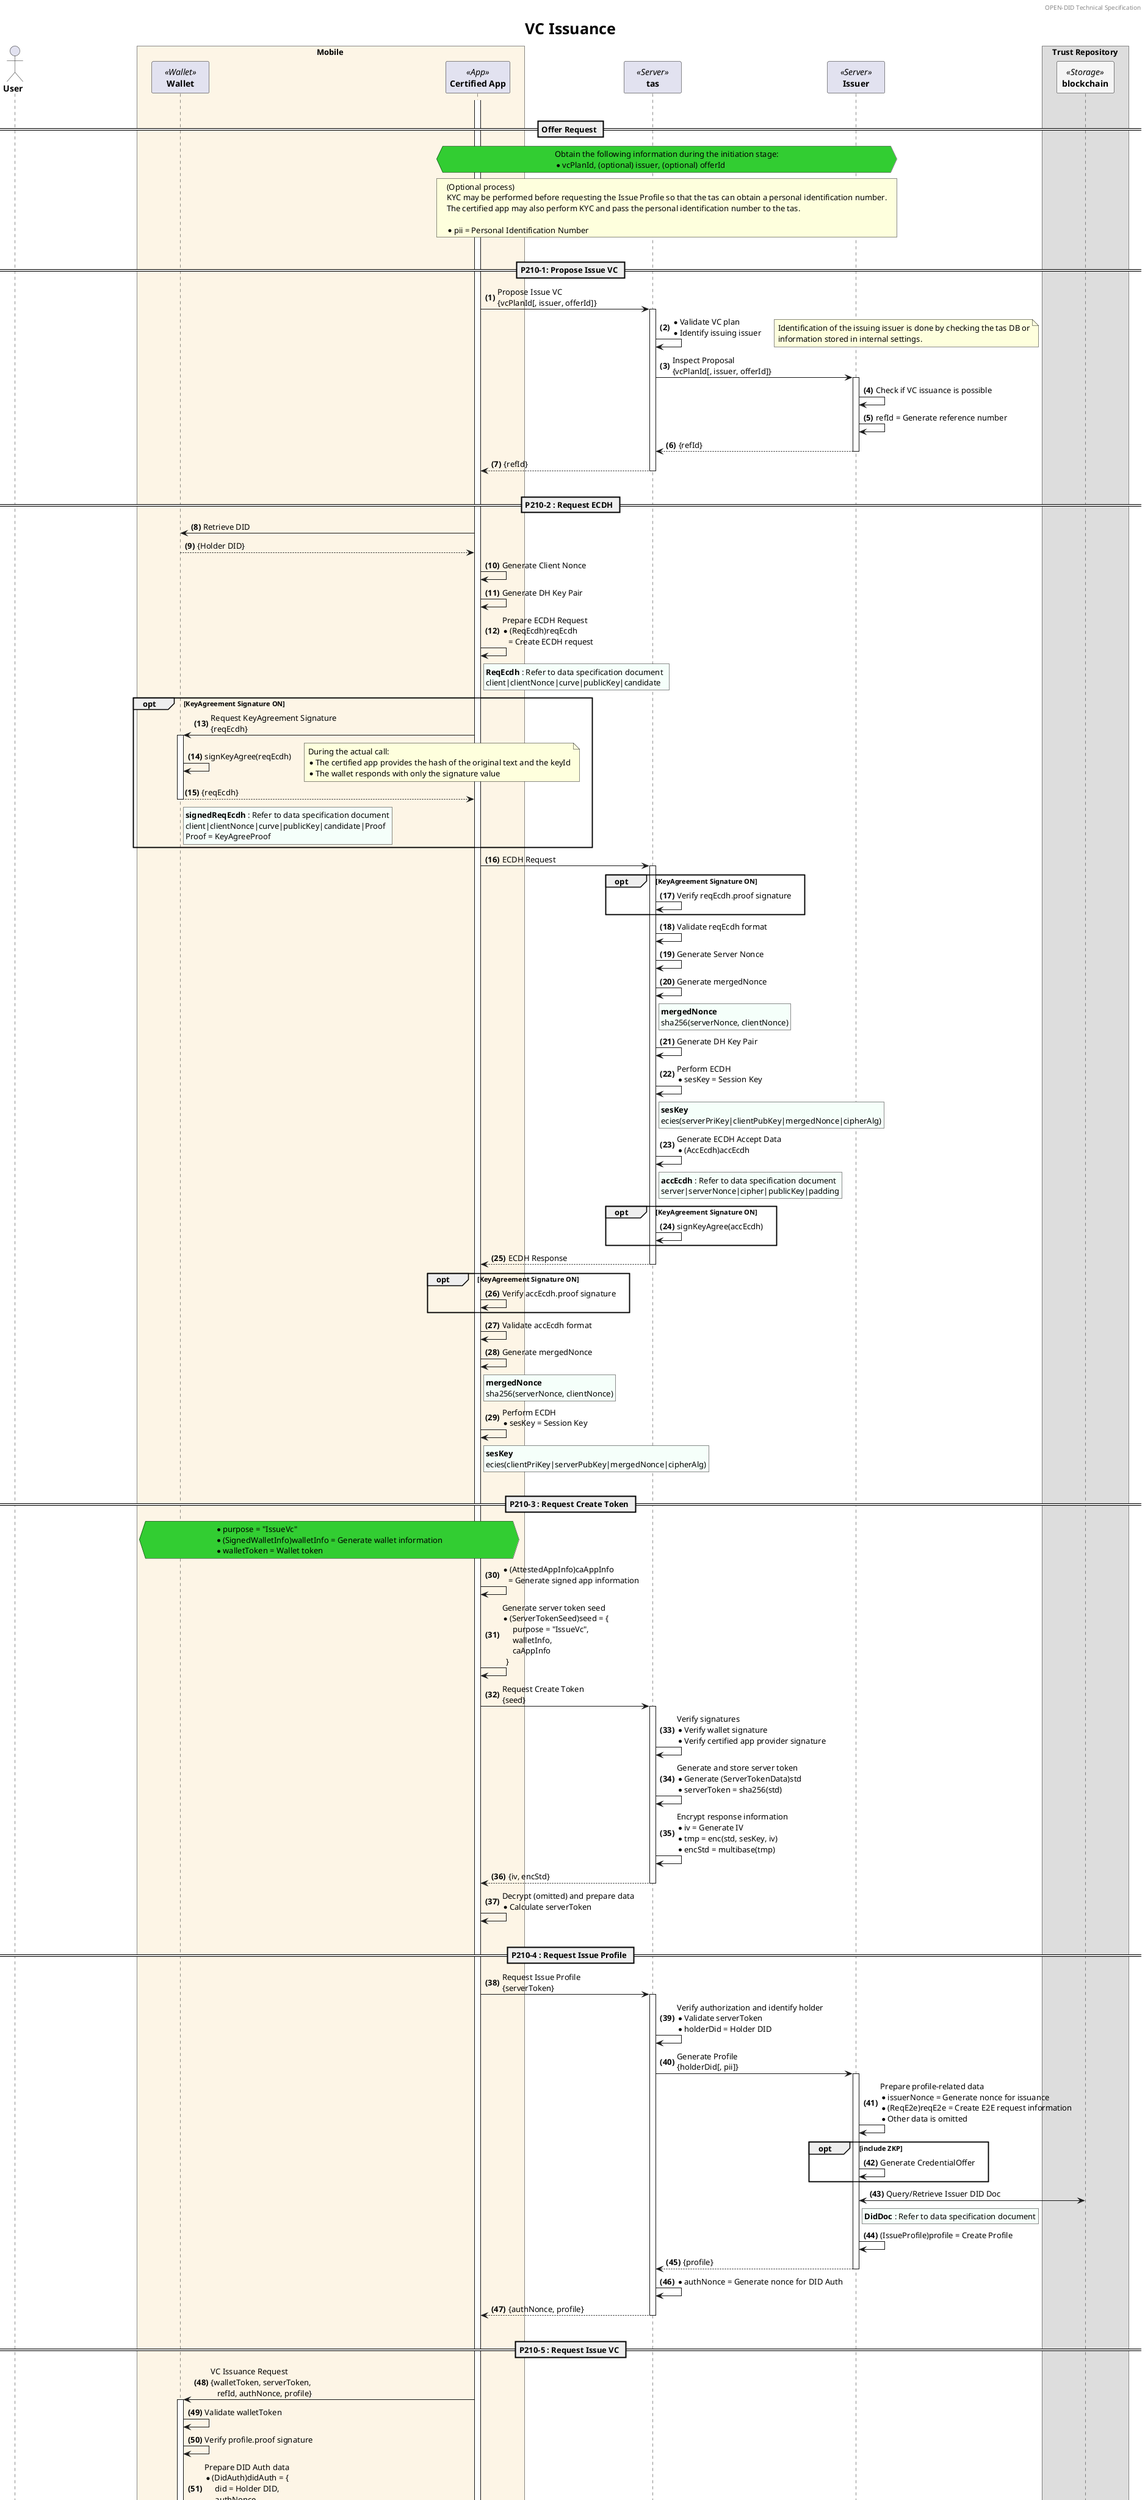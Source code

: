 @startuml P210_issue_vc
'- - - - - - - - - - - - - - - - - - - - - - - - - - - - - - - - - - - - - - - - - - - - - - - - - - - - - - - - - - -
' Configuration
'- - - - - - - - - - - - - - - - - - - - - - - - - - - - - - - - - - - - - - - - - - - - - - - - - - - - - - - - - - -
'=== Header and Footer ===
header OPEN-DID Technical Specification
footer
  	Page %page% of %lastpage% at %date("yyyy-MM-dd hh:mm:ss")
end footer

'=== Title ===
title
	<size:25>VC Issuance</size>
end title

'=== Options ===
' Autonumbering: ex) "<b>000." => Display a 3-digit number with leading zeros
autonumber "<b>(#)</b>"
' Hide the participant box at the bottom of the page
'hide footbox

'=== Constants ===

!$refdoc = "Refer to separate document"
!$doc = "Refer to data specification document"

'=== Participants ===
skinparam ParticipantPadding 20
skinparam BoxPadding 20
skinparam MaxMessageSize 500
skinparam MinClassWidth 80

actor "**User**" as user
box Mobile #OldLace
    participant "**Wallet**" as wal <<Wallet>>
    participant "**Certified App**" as ca <<App>>
end box
participant "**tas**" as tas <<Server>>
participant "**Issuer**" as vf <<Server>>

box Trust Repository
    participant "**blockchain**" as BC <<Storage>> #WhiteSmoke
end box

|||
== Offer Request ==

hnote over ca, vf #LimeGreen
    Obtain the following information during the initiation stage:
    * vcPlanId, (optional) issuer, (optional) offerId
end hnote

rnote over ca, vf
    (Optional process)
    KYC may be performed before requesting the Issue Profile so that the tas can obtain a personal identification number.
    The certified app may also perform KYC and pass the personal identification number to the tas.
    
    * pii = Personal Identification Number
end rnote

|||
== P210-1: Propose Issue VC ==

activate ca

ca -> tas ++: Propose Issue VC\n{vcPlanId[, issuer, offerId]}
    tas -> tas: * Validate VC plan\n* Identify issuing issuer
    note right
        Identification of the issuing issuer is done by checking the tas DB or
        information stored in internal settings.
    end note
    tas -> vf ++: Inspect Proposal\n{vcPlanId[, issuer, offerId]}
        vf -> vf: Check if VC issuance is possible
        vf -> vf: refId = Generate reference number
    return {refId}
return {refId}

|||
== P210-2 : Request ECDH ==

ca -> wal: Retrieve DID
return {Holder DID}
ca -> ca: Generate Client Nonce
ca -> ca: Generate DH Key Pair
ca -> ca: Prepare ECDH Request\
            \n* (ReqEcdh)reqEcdh\
            \n   = Create ECDH request

rnote right of ca #MintCream
    **ReqEcdh** : $doc  
    client|clientNonce|curve|publicKey|candidate
end note

opt KeyAgreement Signature ON
    ca -> wal ++: Request KeyAgreement Signature\n{reqEcdh}
        wal -> wal: signKeyAgree(reqEcdh)
        note right
            During the actual call:
            * The certified app provides the hash of the original text and the keyId
            * The wallet responds with only the signature value
        end note
    return {reqEcdh}
    rnote right of wal #MintCream
        **signedReqEcdh** : $doc
        client|clientNonce|curve|publicKey|candidate|Proof  
        Proof = KeyAgreeProof
    end note
end



ca -> tas++ : ECDH Request
    opt KeyAgreement Signature ON
        tas -> tas: Verify reqEcdh.proof signature
    end

    tas -> tas : Validate reqEcdh format
    tas -> tas : Generate Server Nonce
    tas -> tas : Generate mergedNonce
    rnote right of tas #MintCream
        **mergedNonce**
        sha256(serverNonce, clientNonce)
    end note
    tas -> tas: Generate DH Key Pair

    tas -> tas: Perform ECDH\
                \n* sesKey = Session Key\

    rnote right of tas #MintCream
        **sesKey**
        ecies(serverPriKey|clientPubKey|mergedNonce|cipherAlg)
    end note
    tas -> tas: Generate ECDH Accept Data\
                \n* (AccEcdh)accEcdh
    rnote right of tas #MintCream
        **accEcdh** : $doc
        server|serverNonce|cipher|publicKey|padding
    end note
    opt KeyAgreement Signature ON
        tas -> tas: signKeyAgree(accEcdh)
    end

return ECDH Response

opt KeyAgreement Signature ON
    ca -> ca: Verify accEcdh.proof signature
end
ca -> ca : Validate accEcdh format
ca -> ca : Generate mergedNonce
rnote right of ca #MintCream
    **mergedNonce**
    sha256(serverNonce, clientNonce)
end note
ca -> ca: Perform ECDH\n* sesKey = Session Key

rnote right of ca #MintCream
    **sesKey**
    ecies(clientPriKey|serverPubKey|mergedNonce|cipherAlg)
end note

|||
== P210-3 : Request Create Token ==

hnote over ca, wal #LimeGreen
    * purpose = "IssueVc"
    * (SignedWalletInfo)walletInfo = Generate wallet information
    * walletToken = Wallet token
end hnote

ca -> ca: * (AttestedAppInfo)caAppInfo\
        \n   = Generate signed app information
ca -> ca: Generate server token seed\
        \n* (ServerTokenSeed)seed = {\
        \n     purpose = "IssueVc",\
        \n     walletInfo,\
        \n     caAppInfo\
        \n  }

ca -> tas ++: Request Create Token\n{seed}
    tas -> tas: Verify signatures\
            \n* Verify wallet signature\
            \n* Verify certified app provider signature
    tas -> tas: Generate and store server token\
            \n* Generate (ServerTokenData)std\
            \n* serverToken = sha256(std)
    tas -> tas: Encrypt response information\
            \n* iv = Generate IV\
            \n* tmp = enc(std, sesKey, iv)\
            \n* encStd = multibase(tmp)
return {iv, encStd}

ca -> ca: Decrypt (omitted) and prepare data\
        \n* Calculate serverToken



|||
== P210-4 : Request Issue Profile ==

ca -> tas ++: Request Issue Profile\n{serverToken}
    tas -> tas: Verify authorization and identify holder\
            \n* Validate serverToken\
            \n* holderDid = Holder DID
    tas -> vf ++: Generate Profile\n{holderDid[, pii]}
        vf -> vf: Prepare profile-related data\
                \n* issuerNonce = Generate nonce for issuance\
                \n* (ReqE2e)reqE2e = Create E2E request information\
                \n* Other data is omitted
                opt include ZKP 
                    vf -> vf : Generate CredentialOffer
                end
        vf <-> BC: Query/Retrieve Issuer DID Doc
                rnote right of vf #MintCream    
                    **DidDoc** : $doc
                end note
        vf -> vf: (IssueProfile)profile = Create Profile
    return {profile}
    tas -> tas: * authNonce = Generate nonce for DID Auth
return {authNonce, profile}


|||
== P210-5 : Request Issue VC ==

ca -> wal ++: VC Issuance Request\n{walletToken, serverToken,\
        \n   refId, authNonce, profile}
    wal -> wal: Validate walletToken

    wal -> wal: Verify profile.proof signature
    wal -> wal: Prepare DID Auth data\
        \n* (DidAuth)didAuth = {\
        \n     did = Holder DID,\
        \n     authNonce\
        \n  }
    user -[#Blue]\ wal: User authentication (non-standard)
    wal -> wal: signAuth(didAuth)

    wal -> wal: Perform ECDH for E2E\
            \n* _, pubKeyE2E = Generate ECC key pair\
            \n* e2eKey = Generate encryption key using E2E data from the profile\
            \n* iv = Generate IV\
            \n* (AccE2e)accE2e = {pubKeyE2E, iv}\
            \n* signKeyAgree(accE2e)
    wal -> wal: Generate and encrypt issuance request information\
            \n* Generate (ReqVc)reqVc\
            \n* encReqVc = enc(data, e2eKey, iv)
            opt include ZKP 
                wal -> wal : inquery credDef from trust repository, Create/Manage Master Secrets
                wal -> wal : Generate credentialRequest include in reqVc
            end

    wal -> tas ++: Request Issue VC\n{serverToken, didAuth, accE2e, encReqVc}
        tas -> tas: Validate serverToken
        tas -> tas: Validate DID Auth\
                \n* Verify didAuth.proof\
                \n* Check if authNonce matches
        tas -> vf ++: Issue VC\n{accE2e, encReqVc}
            vf -> vf: Perform ECDH for E2E\
                    \n* Verify accE2e.proof\
                    \n* Generate e2eKey\
                    \n* iv = accE2e.iv
            vf -> vf: Decrypt encReqVc\
                    \n* tmp = debase(encReqVc)\
                    \n* reqVc = dec(tmp, e2eKey, iv)
            vf -> vf: Validate reqVc against IssueProfile\
                    \n* Check if refId matches\
                    \n* Check if profile.id matches\
                    \n* Check if profile.issuerNonce matches
            vf <-> BC: Retrieve Issuer DID Doc
                rnote right of vf #MintCream    
                    **DidDoc** : $doc
                end note
            vf -> vf: vc = **Issue or Reissue VC**  
                 opt include ZKP
                    vf -> vf : vc -> credInfo
                    note right of vf
                        credInfo = {
                            vc = {...},
                            credential = {...}
                        }
                    end note
                end          
            vf -> BC: Generate/Register vcMeta
                rnote right of vf #MintCream    
                    **vcMeta** : $doc
                end note
            vf -> vf: Encrypt vc\
                    \n* iv = Generate IV\
                    \n* tmp = enc(vc, e2eKey, iv)\
                    \n* encVc = multibase(tmp)
        return {encVc, iv}
    return {encVc, iv}

    wal -> wal: Decrypt encVc\
            \n* tmp = debase(encVc)\
            \n* credInfo = dec(tmp, e2eKey, iv)\
            \n credInfo = {vc={..}, credential={..}}
              opt include ZKP
                wal -> wal : verify/save credential
            end
    wal -> wal: Verify issuer signature and store VC
    wal -> wal: vcId = Extract VC ID
return {vcId}


|||
== P210-6 : Confirm Issue VC ==

ca -> tas ++: Confirm Issue VC\n{vcId}
    tas -> vf ++: Complete VC\n{vcId}
        vf -> vf: Verify vcId and complete the process
    return OK
return OK

|||
@enduml